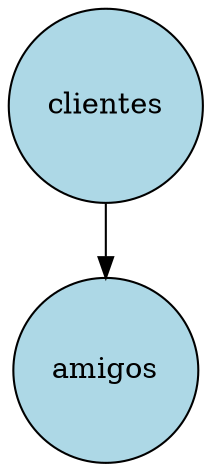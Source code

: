 digraph G {
    node [shape=circle, style=filled, fillcolor=lightblue, fontcolor=black]; // Configuración de nodos
    
    2 [label="clientes"];
    2 -> 10;
    10 [label="amigos"];
}
